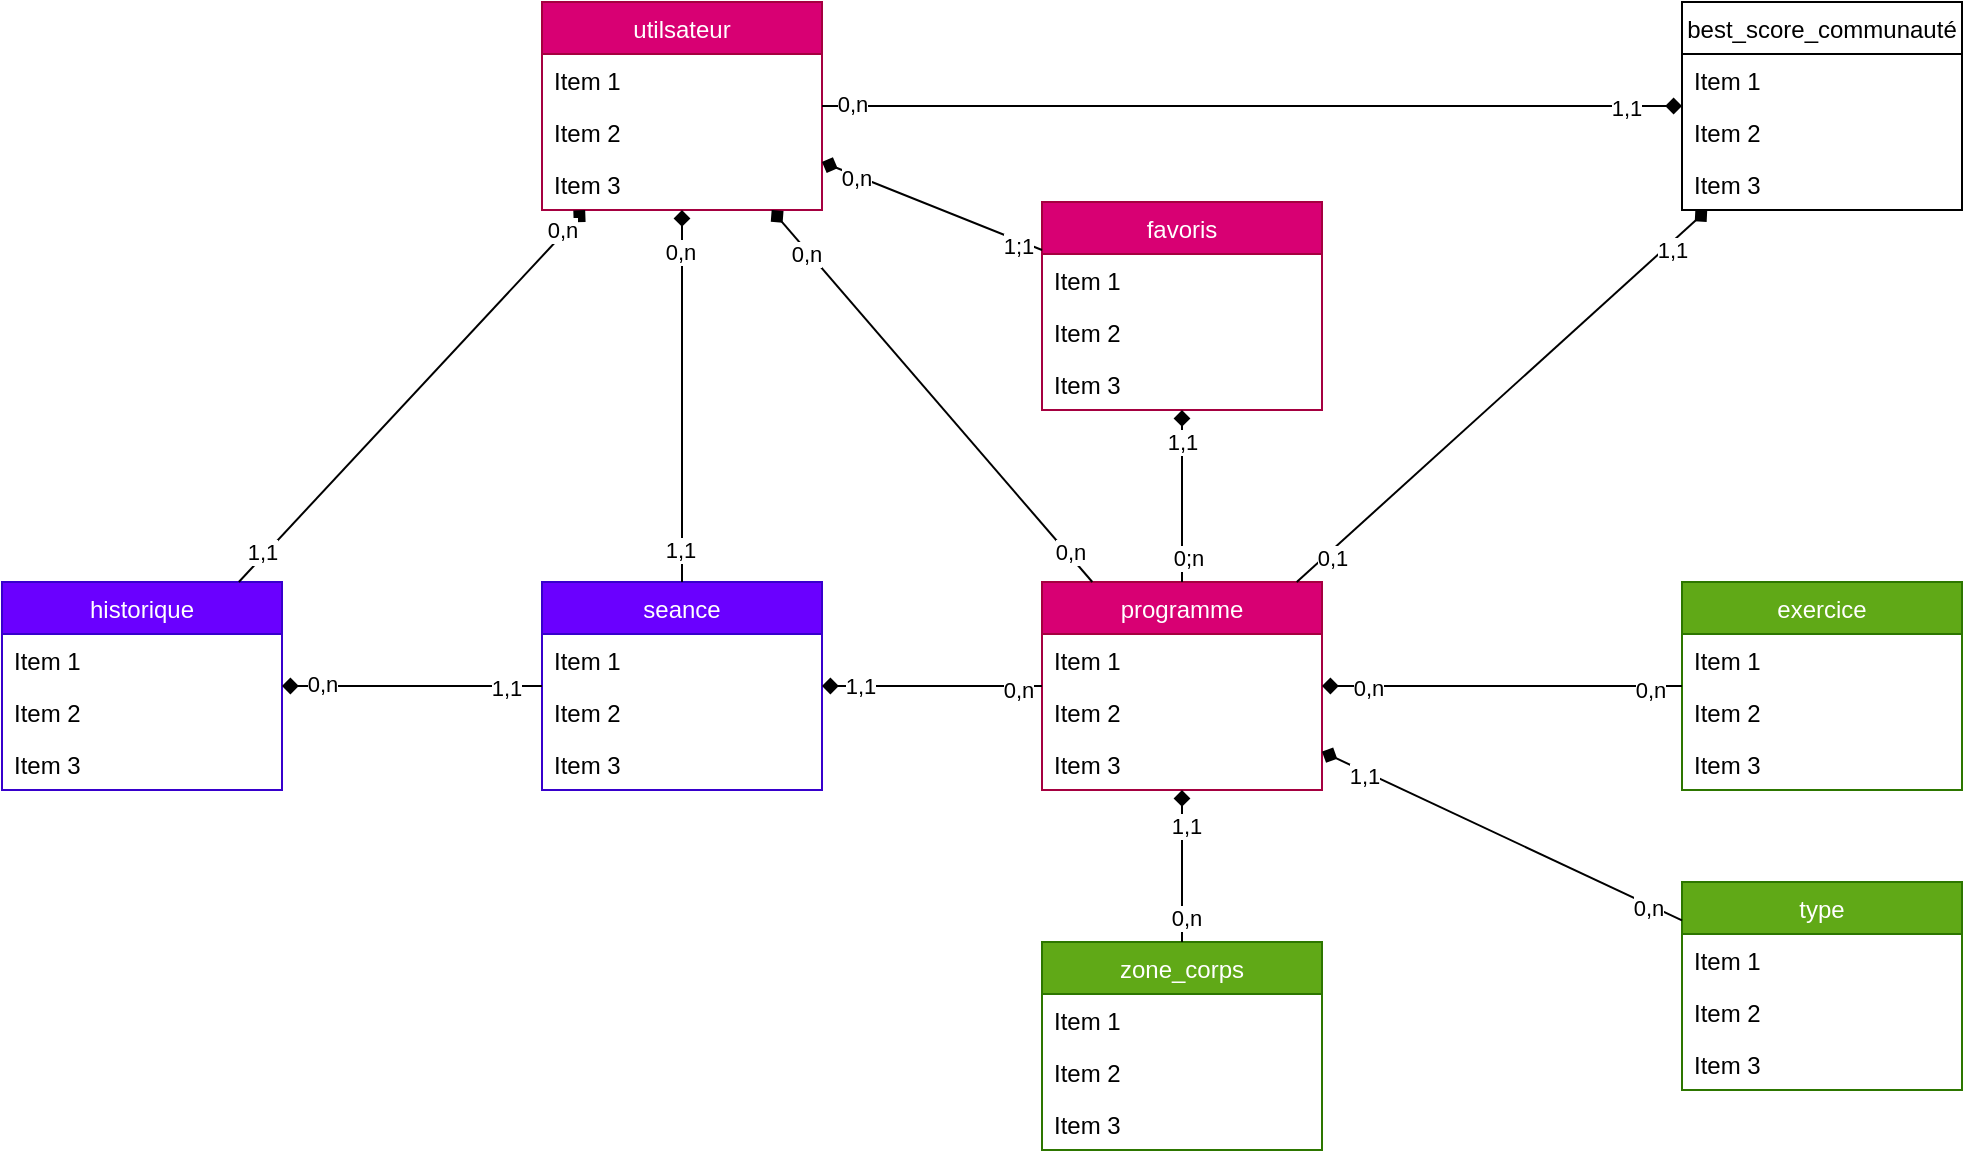 <mxfile>
    <diagram id="Bfr-ILWsBlbZHcRtjHFg" name="Page-1">
        <mxGraphModel dx="104" dy="1242" grid="1" gridSize="10" guides="1" tooltips="1" connect="1" arrows="1" fold="1" page="1" pageScale="1" pageWidth="827" pageHeight="1169" math="0" shadow="0">
            <root>
                <mxCell id="0"/>
                <mxCell id="1" parent="0"/>
                <mxCell id="139" value="utilsateur" style="swimlane;fontStyle=0;childLayout=stackLayout;horizontal=1;startSize=26;fillColor=#d80073;horizontalStack=0;resizeParent=1;resizeParentMax=0;resizeLast=0;collapsible=1;marginBottom=0;strokeColor=#A50040;fontColor=#ffffff;" parent="1" vertex="1">
                    <mxGeometry x="420" y="-30" width="140" height="104" as="geometry"/>
                </mxCell>
                <mxCell id="140" value="Item 1" style="text;strokeColor=none;fillColor=none;align=left;verticalAlign=top;spacingLeft=4;spacingRight=4;overflow=hidden;rotatable=0;points=[[0,0.5],[1,0.5]];portConstraint=eastwest;" parent="139" vertex="1">
                    <mxGeometry y="26" width="140" height="26" as="geometry"/>
                </mxCell>
                <mxCell id="141" value="Item 2" style="text;strokeColor=none;fillColor=none;align=left;verticalAlign=top;spacingLeft=4;spacingRight=4;overflow=hidden;rotatable=0;points=[[0,0.5],[1,0.5]];portConstraint=eastwest;" parent="139" vertex="1">
                    <mxGeometry y="52" width="140" height="26" as="geometry"/>
                </mxCell>
                <mxCell id="142" value="Item 3" style="text;strokeColor=none;fillColor=none;align=left;verticalAlign=top;spacingLeft=4;spacingRight=4;overflow=hidden;rotatable=0;points=[[0,0.5],[1,0.5]];portConstraint=eastwest;" parent="139" vertex="1">
                    <mxGeometry y="78" width="140" height="26" as="geometry"/>
                </mxCell>
                <mxCell id="143" value="programme" style="swimlane;fontStyle=0;childLayout=stackLayout;horizontal=1;startSize=26;fillColor=#d80073;horizontalStack=0;resizeParent=1;resizeParentMax=0;resizeLast=0;collapsible=1;marginBottom=0;strokeColor=#A50040;fontColor=#ffffff;" parent="1" vertex="1">
                    <mxGeometry x="670" y="260" width="140" height="104" as="geometry"/>
                </mxCell>
                <mxCell id="144" value="Item 1" style="text;strokeColor=none;fillColor=none;align=left;verticalAlign=top;spacingLeft=4;spacingRight=4;overflow=hidden;rotatable=0;points=[[0,0.5],[1,0.5]];portConstraint=eastwest;" parent="143" vertex="1">
                    <mxGeometry y="26" width="140" height="26" as="geometry"/>
                </mxCell>
                <mxCell id="145" value="Item 2" style="text;strokeColor=none;fillColor=none;align=left;verticalAlign=top;spacingLeft=4;spacingRight=4;overflow=hidden;rotatable=0;points=[[0,0.5],[1,0.5]];portConstraint=eastwest;" parent="143" vertex="1">
                    <mxGeometry y="52" width="140" height="26" as="geometry"/>
                </mxCell>
                <mxCell id="146" value="Item 3" style="text;strokeColor=none;fillColor=none;align=left;verticalAlign=top;spacingLeft=4;spacingRight=4;overflow=hidden;rotatable=0;points=[[0,0.5],[1,0.5]];portConstraint=eastwest;" parent="143" vertex="1">
                    <mxGeometry y="78" width="140" height="26" as="geometry"/>
                </mxCell>
                <mxCell id="147" value="zone_corps" style="swimlane;fontStyle=0;childLayout=stackLayout;horizontal=1;startSize=26;fillColor=#60a917;horizontalStack=0;resizeParent=1;resizeParentMax=0;resizeLast=0;collapsible=1;marginBottom=0;strokeColor=#2D7600;fontColor=#ffffff;" parent="1" vertex="1">
                    <mxGeometry x="670" y="440" width="140" height="104" as="geometry"/>
                </mxCell>
                <mxCell id="148" value="Item 1" style="text;strokeColor=none;fillColor=none;align=left;verticalAlign=top;spacingLeft=4;spacingRight=4;overflow=hidden;rotatable=0;points=[[0,0.5],[1,0.5]];portConstraint=eastwest;" parent="147" vertex="1">
                    <mxGeometry y="26" width="140" height="26" as="geometry"/>
                </mxCell>
                <mxCell id="149" value="Item 2" style="text;strokeColor=none;fillColor=none;align=left;verticalAlign=top;spacingLeft=4;spacingRight=4;overflow=hidden;rotatable=0;points=[[0,0.5],[1,0.5]];portConstraint=eastwest;" parent="147" vertex="1">
                    <mxGeometry y="52" width="140" height="26" as="geometry"/>
                </mxCell>
                <mxCell id="150" value="Item 3" style="text;strokeColor=none;fillColor=none;align=left;verticalAlign=top;spacingLeft=4;spacingRight=4;overflow=hidden;rotatable=0;points=[[0,0.5],[1,0.5]];portConstraint=eastwest;" parent="147" vertex="1">
                    <mxGeometry y="78" width="140" height="26" as="geometry"/>
                </mxCell>
                <mxCell id="151" value="type" style="swimlane;fontStyle=0;childLayout=stackLayout;horizontal=1;startSize=26;fillColor=#60a917;horizontalStack=0;resizeParent=1;resizeParentMax=0;resizeLast=0;collapsible=1;marginBottom=0;strokeColor=#2D7600;fontColor=#ffffff;" parent="1" vertex="1">
                    <mxGeometry x="990" y="410" width="140" height="104" as="geometry"/>
                </mxCell>
                <mxCell id="152" value="Item 1" style="text;strokeColor=none;fillColor=none;align=left;verticalAlign=top;spacingLeft=4;spacingRight=4;overflow=hidden;rotatable=0;points=[[0,0.5],[1,0.5]];portConstraint=eastwest;" parent="151" vertex="1">
                    <mxGeometry y="26" width="140" height="26" as="geometry"/>
                </mxCell>
                <mxCell id="153" value="Item 2" style="text;strokeColor=none;fillColor=none;align=left;verticalAlign=top;spacingLeft=4;spacingRight=4;overflow=hidden;rotatable=0;points=[[0,0.5],[1,0.5]];portConstraint=eastwest;" parent="151" vertex="1">
                    <mxGeometry y="52" width="140" height="26" as="geometry"/>
                </mxCell>
                <mxCell id="154" value="Item 3" style="text;strokeColor=none;fillColor=none;align=left;verticalAlign=top;spacingLeft=4;spacingRight=4;overflow=hidden;rotatable=0;points=[[0,0.5],[1,0.5]];portConstraint=eastwest;" parent="151" vertex="1">
                    <mxGeometry y="78" width="140" height="26" as="geometry"/>
                </mxCell>
                <mxCell id="155" value="exercice" style="swimlane;fontStyle=0;childLayout=stackLayout;horizontal=1;startSize=26;fillColor=#60a917;horizontalStack=0;resizeParent=1;resizeParentMax=0;resizeLast=0;collapsible=1;marginBottom=0;strokeColor=#2D7600;fontColor=#ffffff;" parent="1" vertex="1">
                    <mxGeometry x="990" y="260" width="140" height="104" as="geometry"/>
                </mxCell>
                <mxCell id="156" value="Item 1" style="text;strokeColor=none;fillColor=none;align=left;verticalAlign=top;spacingLeft=4;spacingRight=4;overflow=hidden;rotatable=0;points=[[0,0.5],[1,0.5]];portConstraint=eastwest;" parent="155" vertex="1">
                    <mxGeometry y="26" width="140" height="26" as="geometry"/>
                </mxCell>
                <mxCell id="157" value="Item 2" style="text;strokeColor=none;fillColor=none;align=left;verticalAlign=top;spacingLeft=4;spacingRight=4;overflow=hidden;rotatable=0;points=[[0,0.5],[1,0.5]];portConstraint=eastwest;" parent="155" vertex="1">
                    <mxGeometry y="52" width="140" height="26" as="geometry"/>
                </mxCell>
                <mxCell id="158" value="Item 3" style="text;strokeColor=none;fillColor=none;align=left;verticalAlign=top;spacingLeft=4;spacingRight=4;overflow=hidden;rotatable=0;points=[[0,0.5],[1,0.5]];portConstraint=eastwest;" parent="155" vertex="1">
                    <mxGeometry y="78" width="140" height="26" as="geometry"/>
                </mxCell>
                <mxCell id="159" value="favoris" style="swimlane;fontStyle=0;childLayout=stackLayout;horizontal=1;startSize=26;fillColor=#d80073;horizontalStack=0;resizeParent=1;resizeParentMax=0;resizeLast=0;collapsible=1;marginBottom=0;strokeColor=#A50040;fontColor=#ffffff;" parent="1" vertex="1">
                    <mxGeometry x="670" y="70" width="140" height="104" as="geometry"/>
                </mxCell>
                <mxCell id="160" value="Item 1" style="text;strokeColor=none;fillColor=none;align=left;verticalAlign=top;spacingLeft=4;spacingRight=4;overflow=hidden;rotatable=0;points=[[0,0.5],[1,0.5]];portConstraint=eastwest;" parent="159" vertex="1">
                    <mxGeometry y="26" width="140" height="26" as="geometry"/>
                </mxCell>
                <mxCell id="161" value="Item 2" style="text;strokeColor=none;fillColor=none;align=left;verticalAlign=top;spacingLeft=4;spacingRight=4;overflow=hidden;rotatable=0;points=[[0,0.5],[1,0.5]];portConstraint=eastwest;" parent="159" vertex="1">
                    <mxGeometry y="52" width="140" height="26" as="geometry"/>
                </mxCell>
                <mxCell id="162" value="Item 3" style="text;strokeColor=none;fillColor=none;align=left;verticalAlign=top;spacingLeft=4;spacingRight=4;overflow=hidden;rotatable=0;points=[[0,0.5],[1,0.5]];portConstraint=eastwest;" parent="159" vertex="1">
                    <mxGeometry y="78" width="140" height="26" as="geometry"/>
                </mxCell>
                <mxCell id="163" value="seance" style="swimlane;fontStyle=0;childLayout=stackLayout;horizontal=1;startSize=26;fillColor=#6a00ff;horizontalStack=0;resizeParent=1;resizeParentMax=0;resizeLast=0;collapsible=1;marginBottom=0;strokeColor=#3700CC;fontColor=#ffffff;" parent="1" vertex="1">
                    <mxGeometry x="420" y="260" width="140" height="104" as="geometry"/>
                </mxCell>
                <mxCell id="164" value="Item 1" style="text;strokeColor=none;fillColor=none;align=left;verticalAlign=top;spacingLeft=4;spacingRight=4;overflow=hidden;rotatable=0;points=[[0,0.5],[1,0.5]];portConstraint=eastwest;" parent="163" vertex="1">
                    <mxGeometry y="26" width="140" height="26" as="geometry"/>
                </mxCell>
                <mxCell id="165" value="Item 2" style="text;strokeColor=none;fillColor=none;align=left;verticalAlign=top;spacingLeft=4;spacingRight=4;overflow=hidden;rotatable=0;points=[[0,0.5],[1,0.5]];portConstraint=eastwest;" parent="163" vertex="1">
                    <mxGeometry y="52" width="140" height="26" as="geometry"/>
                </mxCell>
                <mxCell id="166" value="Item 3" style="text;strokeColor=none;fillColor=none;align=left;verticalAlign=top;spacingLeft=4;spacingRight=4;overflow=hidden;rotatable=0;points=[[0,0.5],[1,0.5]];portConstraint=eastwest;" parent="163" vertex="1">
                    <mxGeometry y="78" width="140" height="26" as="geometry"/>
                </mxCell>
                <mxCell id="167" value="best_score_communauté" style="swimlane;fontStyle=0;childLayout=stackLayout;horizontal=1;startSize=26;fillColor=none;horizontalStack=0;resizeParent=1;resizeParentMax=0;resizeLast=0;collapsible=1;marginBottom=0;" parent="1" vertex="1">
                    <mxGeometry x="990" y="-30" width="140" height="104" as="geometry"/>
                </mxCell>
                <mxCell id="168" value="Item 1" style="text;strokeColor=none;fillColor=none;align=left;verticalAlign=top;spacingLeft=4;spacingRight=4;overflow=hidden;rotatable=0;points=[[0,0.5],[1,0.5]];portConstraint=eastwest;" parent="167" vertex="1">
                    <mxGeometry y="26" width="140" height="26" as="geometry"/>
                </mxCell>
                <mxCell id="169" value="Item 2" style="text;strokeColor=none;fillColor=none;align=left;verticalAlign=top;spacingLeft=4;spacingRight=4;overflow=hidden;rotatable=0;points=[[0,0.5],[1,0.5]];portConstraint=eastwest;" parent="167" vertex="1">
                    <mxGeometry y="52" width="140" height="26" as="geometry"/>
                </mxCell>
                <mxCell id="170" value="Item 3" style="text;strokeColor=none;fillColor=none;align=left;verticalAlign=top;spacingLeft=4;spacingRight=4;overflow=hidden;rotatable=0;points=[[0,0.5],[1,0.5]];portConstraint=eastwest;" parent="167" vertex="1">
                    <mxGeometry y="78" width="140" height="26" as="geometry"/>
                </mxCell>
                <mxCell id="171" value="historique" style="swimlane;fontStyle=0;childLayout=stackLayout;horizontal=1;startSize=26;fillColor=#6a00ff;horizontalStack=0;resizeParent=1;resizeParentMax=0;resizeLast=0;collapsible=1;marginBottom=0;strokeColor=#3700CC;fontColor=#ffffff;" parent="1" vertex="1">
                    <mxGeometry x="150" y="260" width="140" height="104" as="geometry"/>
                </mxCell>
                <mxCell id="172" value="Item 1" style="text;strokeColor=none;fillColor=none;align=left;verticalAlign=top;spacingLeft=4;spacingRight=4;overflow=hidden;rotatable=0;points=[[0,0.5],[1,0.5]];portConstraint=eastwest;" parent="171" vertex="1">
                    <mxGeometry y="26" width="140" height="26" as="geometry"/>
                </mxCell>
                <mxCell id="173" value="Item 2" style="text;strokeColor=none;fillColor=none;align=left;verticalAlign=top;spacingLeft=4;spacingRight=4;overflow=hidden;rotatable=0;points=[[0,0.5],[1,0.5]];portConstraint=eastwest;" parent="171" vertex="1">
                    <mxGeometry y="52" width="140" height="26" as="geometry"/>
                </mxCell>
                <mxCell id="174" value="Item 3" style="text;strokeColor=none;fillColor=none;align=left;verticalAlign=top;spacingLeft=4;spacingRight=4;overflow=hidden;rotatable=0;points=[[0,0.5],[1,0.5]];portConstraint=eastwest;" parent="171" vertex="1">
                    <mxGeometry y="78" width="140" height="26" as="geometry"/>
                </mxCell>
                <mxCell id="182" value="" style="edgeStyle=elbowEdgeStyle;elbow=horizontal;endArrow=none;html=1;endFill=0;startArrow=diamond;startFill=1;" parent="1" source="171" target="163" edge="1">
                    <mxGeometry width="50" height="50" relative="1" as="geometry">
                        <mxPoint x="390" y="280" as="sourcePoint"/>
                        <mxPoint x="440" y="230" as="targetPoint"/>
                    </mxGeometry>
                </mxCell>
                <mxCell id="210" value="0,n" style="edgeLabel;html=1;align=center;verticalAlign=middle;resizable=0;points=[];" parent="182" vertex="1" connectable="0">
                    <mxGeometry x="-0.692" y="1" relative="1" as="geometry">
                        <mxPoint as="offset"/>
                    </mxGeometry>
                </mxCell>
                <mxCell id="211" value="1,1" style="edgeLabel;html=1;align=center;verticalAlign=middle;resizable=0;points=[];" parent="182" vertex="1" connectable="0">
                    <mxGeometry x="0.723" y="-1" relative="1" as="geometry">
                        <mxPoint as="offset"/>
                    </mxGeometry>
                </mxCell>
                <mxCell id="189" value="" style="endArrow=none;html=1;startArrow=diamond;startFill=1;" parent="1" source="139" target="159" edge="1">
                    <mxGeometry width="50" height="50" relative="1" as="geometry">
                        <mxPoint x="710" y="170" as="sourcePoint"/>
                        <mxPoint x="760" y="120" as="targetPoint"/>
                    </mxGeometry>
                </mxCell>
                <mxCell id="202" value="1;1" style="edgeLabel;html=1;align=center;verticalAlign=middle;resizable=0;points=[];" parent="189" vertex="1" connectable="0">
                    <mxGeometry x="0.815" y="-2" relative="1" as="geometry">
                        <mxPoint x="-1" as="offset"/>
                    </mxGeometry>
                </mxCell>
                <mxCell id="203" value="0,n" style="edgeLabel;html=1;align=center;verticalAlign=middle;resizable=0;points=[];" parent="189" vertex="1" connectable="0">
                    <mxGeometry x="-0.705" y="-1" relative="1" as="geometry">
                        <mxPoint x="1" as="offset"/>
                    </mxGeometry>
                </mxCell>
                <mxCell id="190" value="" style="endArrow=none;html=1;startArrow=diamond;startFill=1;" parent="1" source="139" target="143" edge="1">
                    <mxGeometry width="50" height="50" relative="1" as="geometry">
                        <mxPoint x="710" y="170" as="sourcePoint"/>
                        <mxPoint x="760" y="120" as="targetPoint"/>
                    </mxGeometry>
                </mxCell>
                <mxCell id="200" value="0,n" style="edgeLabel;html=1;align=center;verticalAlign=middle;resizable=0;points=[];" parent="190" vertex="1" connectable="0">
                    <mxGeometry x="-0.784" y="-1" relative="1" as="geometry">
                        <mxPoint y="1" as="offset"/>
                    </mxGeometry>
                </mxCell>
                <mxCell id="201" value="0,n" style="edgeLabel;html=1;align=center;verticalAlign=middle;resizable=0;points=[];" parent="190" vertex="1" connectable="0">
                    <mxGeometry x="0.843" y="1" relative="1" as="geometry">
                        <mxPoint as="offset"/>
                    </mxGeometry>
                </mxCell>
                <mxCell id="191" value="" style="endArrow=none;html=1;startArrow=diamond;startFill=1;" parent="1" source="139" target="163" edge="1">
                    <mxGeometry width="50" height="50" relative="1" as="geometry">
                        <mxPoint x="544.828" y="84" as="sourcePoint"/>
                        <mxPoint x="705.172" y="270" as="targetPoint"/>
                    </mxGeometry>
                </mxCell>
                <mxCell id="206" value="1,1" style="edgeLabel;html=1;align=center;verticalAlign=middle;resizable=0;points=[];" parent="191" vertex="1" connectable="0">
                    <mxGeometry x="0.828" y="-1" relative="1" as="geometry">
                        <mxPoint as="offset"/>
                    </mxGeometry>
                </mxCell>
                <mxCell id="207" value="0,n" style="edgeLabel;html=1;align=center;verticalAlign=middle;resizable=0;points=[];" parent="191" vertex="1" connectable="0">
                    <mxGeometry x="-0.774" y="-1" relative="1" as="geometry">
                        <mxPoint as="offset"/>
                    </mxGeometry>
                </mxCell>
                <mxCell id="192" value="" style="endArrow=none;html=1;startArrow=diamond;startFill=1;" parent="1" source="139" target="171" edge="1">
                    <mxGeometry width="50" height="50" relative="1" as="geometry">
                        <mxPoint x="554.828" y="94" as="sourcePoint"/>
                        <mxPoint x="715.172" y="280" as="targetPoint"/>
                    </mxGeometry>
                </mxCell>
                <mxCell id="208" value="0,n" style="edgeLabel;html=1;align=center;verticalAlign=middle;resizable=0;points=[];" parent="192" vertex="1" connectable="0">
                    <mxGeometry x="-0.88" y="-2" relative="1" as="geometry">
                        <mxPoint as="offset"/>
                    </mxGeometry>
                </mxCell>
                <mxCell id="209" value="1,1" style="edgeLabel;html=1;align=center;verticalAlign=middle;resizable=0;points=[];" parent="192" vertex="1" connectable="0">
                    <mxGeometry x="0.852" y="-2" relative="1" as="geometry">
                        <mxPoint as="offset"/>
                    </mxGeometry>
                </mxCell>
                <mxCell id="193" value="" style="endArrow=none;html=1;startArrow=diamond;startFill=1;" parent="1" source="163" target="143" edge="1">
                    <mxGeometry width="50" height="50" relative="1" as="geometry">
                        <mxPoint x="564.828" y="104" as="sourcePoint"/>
                        <mxPoint x="725.172" y="290" as="targetPoint"/>
                    </mxGeometry>
                </mxCell>
                <mxCell id="212" value="1,1" style="edgeLabel;html=1;align=center;verticalAlign=middle;resizable=0;points=[];" parent="193" vertex="1" connectable="0">
                    <mxGeometry x="-0.654" relative="1" as="geometry">
                        <mxPoint as="offset"/>
                    </mxGeometry>
                </mxCell>
                <mxCell id="213" value="0,n" style="edgeLabel;html=1;align=center;verticalAlign=middle;resizable=0;points=[];" parent="193" vertex="1" connectable="0">
                    <mxGeometry x="0.782" y="-2" relative="1" as="geometry">
                        <mxPoint as="offset"/>
                    </mxGeometry>
                </mxCell>
                <mxCell id="194" value="" style="endArrow=none;html=1;startArrow=diamond;startFill=1;" parent="1" source="159" target="143" edge="1">
                    <mxGeometry width="50" height="50" relative="1" as="geometry">
                        <mxPoint x="574.828" y="114" as="sourcePoint"/>
                        <mxPoint x="735.172" y="300" as="targetPoint"/>
                    </mxGeometry>
                </mxCell>
                <mxCell id="204" value="1,1" style="edgeLabel;html=1;align=center;verticalAlign=middle;resizable=0;points=[];" parent="194" vertex="1" connectable="0">
                    <mxGeometry x="-0.628" relative="1" as="geometry">
                        <mxPoint as="offset"/>
                    </mxGeometry>
                </mxCell>
                <mxCell id="205" value="0;n" style="edgeLabel;html=1;align=center;verticalAlign=middle;resizable=0;points=[];" parent="194" vertex="1" connectable="0">
                    <mxGeometry x="0.721" y="3" relative="1" as="geometry">
                        <mxPoint as="offset"/>
                    </mxGeometry>
                </mxCell>
                <mxCell id="195" value="" style="endArrow=none;html=1;startArrow=diamond;startFill=1;" parent="1" source="143" target="147" edge="1">
                    <mxGeometry width="50" height="50" relative="1" as="geometry">
                        <mxPoint x="584.828" y="124" as="sourcePoint"/>
                        <mxPoint x="745.172" y="310" as="targetPoint"/>
                    </mxGeometry>
                </mxCell>
                <mxCell id="214" value="1,1" style="edgeLabel;html=1;align=center;verticalAlign=middle;resizable=0;points=[];" parent="195" vertex="1" connectable="0">
                    <mxGeometry x="-0.526" y="2" relative="1" as="geometry">
                        <mxPoint as="offset"/>
                    </mxGeometry>
                </mxCell>
                <mxCell id="215" value="0,n" style="edgeLabel;html=1;align=center;verticalAlign=middle;resizable=0;points=[];" parent="195" vertex="1" connectable="0">
                    <mxGeometry x="0.684" y="2" relative="1" as="geometry">
                        <mxPoint as="offset"/>
                    </mxGeometry>
                </mxCell>
                <mxCell id="196" value="" style="endArrow=none;html=1;startArrow=diamond;startFill=1;" parent="1" source="143" target="151" edge="1">
                    <mxGeometry width="50" height="50" relative="1" as="geometry">
                        <mxPoint x="755.172" y="320" as="sourcePoint"/>
                        <mxPoint x="594.828" y="134" as="targetPoint"/>
                    </mxGeometry>
                </mxCell>
                <mxCell id="217" value="1,1" style="edgeLabel;html=1;align=center;verticalAlign=middle;resizable=0;points=[];" parent="196" vertex="1" connectable="0">
                    <mxGeometry x="-0.757" y="-2" relative="1" as="geometry">
                        <mxPoint as="offset"/>
                    </mxGeometry>
                </mxCell>
                <mxCell id="219" value="0,n" style="edgeLabel;html=1;align=center;verticalAlign=middle;resizable=0;points=[];" parent="196" vertex="1" connectable="0">
                    <mxGeometry x="0.814" y="-1" relative="1" as="geometry">
                        <mxPoint as="offset"/>
                    </mxGeometry>
                </mxCell>
                <mxCell id="197" value="" style="endArrow=none;html=1;startArrow=diamond;startFill=1;" parent="1" source="143" target="155" edge="1">
                    <mxGeometry width="50" height="50" relative="1" as="geometry">
                        <mxPoint x="765.172" y="330" as="sourcePoint"/>
                        <mxPoint x="604.828" y="144" as="targetPoint"/>
                    </mxGeometry>
                </mxCell>
                <mxCell id="216" value="0,n" style="edgeLabel;html=1;align=center;verticalAlign=middle;resizable=0;points=[];" parent="197" vertex="1" connectable="0">
                    <mxGeometry x="-0.744" y="-1" relative="1" as="geometry">
                        <mxPoint as="offset"/>
                    </mxGeometry>
                </mxCell>
                <mxCell id="218" value="0,n" style="edgeLabel;html=1;align=center;verticalAlign=middle;resizable=0;points=[];" parent="197" vertex="1" connectable="0">
                    <mxGeometry x="0.822" y="-2" relative="1" as="geometry">
                        <mxPoint as="offset"/>
                    </mxGeometry>
                </mxCell>
                <mxCell id="198" value="" style="endArrow=none;html=1;startArrow=diamond;startFill=1;" parent="1" source="167" target="139" edge="1">
                    <mxGeometry width="50" height="50" relative="1" as="geometry">
                        <mxPoint x="614.828" y="154" as="sourcePoint"/>
                        <mxPoint x="775.172" y="340" as="targetPoint"/>
                    </mxGeometry>
                </mxCell>
                <mxCell id="222" value="1,1" style="edgeLabel;html=1;align=center;verticalAlign=middle;resizable=0;points=[];" parent="198" vertex="1" connectable="0">
                    <mxGeometry x="-0.87" y="1" relative="1" as="geometry">
                        <mxPoint as="offset"/>
                    </mxGeometry>
                </mxCell>
                <mxCell id="223" value="0,n" style="edgeLabel;html=1;align=center;verticalAlign=middle;resizable=0;points=[];" parent="198" vertex="1" connectable="0">
                    <mxGeometry x="0.93" y="-1" relative="1" as="geometry">
                        <mxPoint as="offset"/>
                    </mxGeometry>
                </mxCell>
                <mxCell id="199" value="" style="endArrow=none;html=1;startArrow=diamond;startFill=1;" parent="1" source="167" target="143" edge="1">
                    <mxGeometry width="50" height="50" relative="1" as="geometry">
                        <mxPoint x="624.828" y="164" as="sourcePoint"/>
                        <mxPoint x="785.172" y="350" as="targetPoint"/>
                    </mxGeometry>
                </mxCell>
                <mxCell id="220" value="0,1" style="edgeLabel;html=1;align=center;verticalAlign=middle;resizable=0;points=[];" parent="199" vertex="1" connectable="0">
                    <mxGeometry x="0.848" y="2" relative="1" as="geometry">
                        <mxPoint as="offset"/>
                    </mxGeometry>
                </mxCell>
                <mxCell id="221" value="1,1" style="edgeLabel;html=1;align=center;verticalAlign=middle;resizable=0;points=[];" parent="199" vertex="1" connectable="0">
                    <mxGeometry x="-0.809" y="3" relative="1" as="geometry">
                        <mxPoint as="offset"/>
                    </mxGeometry>
                </mxCell>
            </root>
        </mxGraphModel>
    </diagram>
</mxfile>